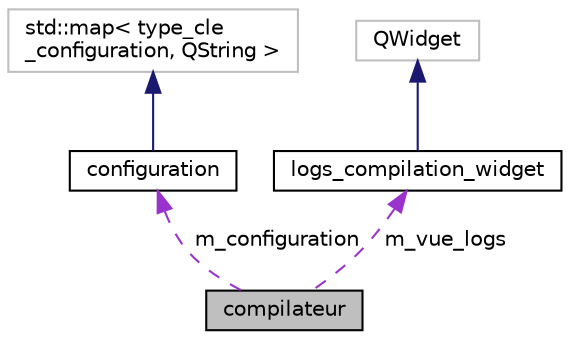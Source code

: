 digraph "compilateur"
{
  edge [fontname="Helvetica",fontsize="10",labelfontname="Helvetica",labelfontsize="10"];
  node [fontname="Helvetica",fontsize="10",shape=record];
  Node1 [label="compilateur",height=0.2,width=0.4,color="black", fillcolor="grey75", style="filled", fontcolor="black"];
  Node2 -> Node1 [dir="back",color="darkorchid3",fontsize="10",style="dashed",label=" m_configuration" ,fontname="Helvetica"];
  Node2 [label="configuration",height=0.2,width=0.4,color="black", fillcolor="white", style="filled",URL="$classconfiguration.html",tooltip="Classe décrivant un configuration lors d&#39;une exécution. Pour un texte donné, une configuration corres..."];
  Node3 -> Node2 [dir="back",color="midnightblue",fontsize="10",style="solid",fontname="Helvetica"];
  Node3 [label="std::map\< type_cle\l_configuration, QString \>",height=0.2,width=0.4,color="grey75", fillcolor="white", style="filled"];
  Node4 -> Node1 [dir="back",color="darkorchid3",fontsize="10",style="dashed",label=" m_vue_logs" ,fontname="Helvetica"];
  Node4 [label="logs_compilation_widget",height=0.2,width=0.4,color="black", fillcolor="white", style="filled",URL="$classlogs__compilation__widget.html",tooltip="Classe décrivant le widget affichant l&#39;ensemble des logs. "];
  Node5 -> Node4 [dir="back",color="midnightblue",fontsize="10",style="solid",fontname="Helvetica"];
  Node5 [label="QWidget",height=0.2,width=0.4,color="grey75", fillcolor="white", style="filled"];
}

